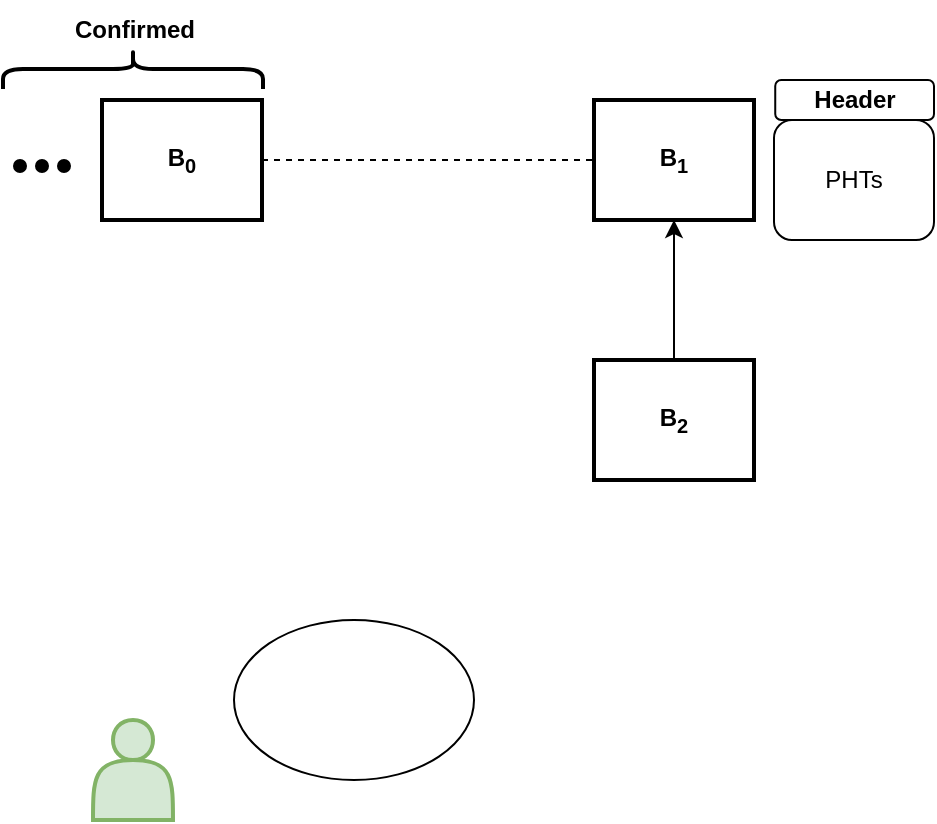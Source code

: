 <mxfile version="26.1.1">
  <diagram name="Page-1" id="ewwKVMGRooejmkT6I6RQ">
    <mxGraphModel dx="889" dy="534" grid="1" gridSize="10" guides="1" tooltips="1" connect="1" arrows="1" fold="1" page="1" pageScale="1" pageWidth="827" pageHeight="1169" math="0" shadow="0">
      <root>
        <mxCell id="0" />
        <mxCell id="1" parent="0" />
        <mxCell id="TI8yZaUI9P1Kt7yOKUgH-2" value="&lt;b&gt;B&lt;sub&gt;1&lt;/sub&gt;&lt;/b&gt;" style="rounded=0;whiteSpace=wrap;html=1;strokeWidth=2;" parent="1" vertex="1">
          <mxGeometry x="340" y="70" width="80" height="60" as="geometry" />
        </mxCell>
        <mxCell id="TI8yZaUI9P1Kt7yOKUgH-3" value="&lt;b&gt;B&lt;sub&gt;2&lt;/sub&gt;&lt;/b&gt;" style="rounded=0;whiteSpace=wrap;html=1;strokeWidth=2;" parent="1" vertex="1">
          <mxGeometry x="340" y="200" width="80" height="60" as="geometry" />
        </mxCell>
        <mxCell id="TI8yZaUI9P1Kt7yOKUgH-5" value="&lt;b&gt;B&lt;sub&gt;0&lt;/sub&gt;&lt;/b&gt;" style="rounded=0;whiteSpace=wrap;html=1;strokeWidth=2;" parent="1" vertex="1">
          <mxGeometry x="94" y="70" width="80" height="60" as="geometry" />
        </mxCell>
        <mxCell id="TI8yZaUI9P1Kt7yOKUgH-6" value="" style="endArrow=none;dashed=1;html=1;rounded=0;exitX=1;exitY=0.5;exitDx=0;exitDy=0;entryX=0;entryY=0.5;entryDx=0;entryDy=0;" parent="1" source="TI8yZaUI9P1Kt7yOKUgH-5" target="TI8yZaUI9P1Kt7yOKUgH-2" edge="1">
          <mxGeometry width="50" height="50" relative="1" as="geometry">
            <mxPoint x="304" y="110" as="sourcePoint" />
            <mxPoint x="214" y="100" as="targetPoint" />
          </mxGeometry>
        </mxCell>
        <mxCell id="TI8yZaUI9P1Kt7yOKUgH-8" value="" style="group" parent="1" vertex="1" connectable="0">
          <mxGeometry x="51" y="100" width="26" height="6" as="geometry" />
        </mxCell>
        <mxCell id="TI8yZaUI9P1Kt7yOKUgH-9" value="" style="ellipse;shape=doubleEllipse;whiteSpace=wrap;html=1;aspect=fixed;fillColor=#000000;" parent="TI8yZaUI9P1Kt7yOKUgH-8" vertex="1">
          <mxGeometry x="-1" width="6" height="6" as="geometry" />
        </mxCell>
        <mxCell id="TI8yZaUI9P1Kt7yOKUgH-10" value="" style="ellipse;shape=doubleEllipse;whiteSpace=wrap;html=1;aspect=fixed;fillColor=#000000;" parent="TI8yZaUI9P1Kt7yOKUgH-8" vertex="1">
          <mxGeometry x="10" width="6" height="6" as="geometry" />
        </mxCell>
        <mxCell id="TI8yZaUI9P1Kt7yOKUgH-11" value="" style="ellipse;shape=doubleEllipse;whiteSpace=wrap;html=1;aspect=fixed;fillColor=#000000;" parent="TI8yZaUI9P1Kt7yOKUgH-8" vertex="1">
          <mxGeometry x="21" width="6" height="6" as="geometry" />
        </mxCell>
        <mxCell id="TI8yZaUI9P1Kt7yOKUgH-13" value="" style="endArrow=classic;html=1;rounded=0;entryX=0.5;entryY=1;entryDx=0;entryDy=0;" parent="1" source="TI8yZaUI9P1Kt7yOKUgH-3" target="TI8yZaUI9P1Kt7yOKUgH-2" edge="1">
          <mxGeometry width="50" height="50" relative="1" as="geometry">
            <mxPoint x="390" y="310" as="sourcePoint" />
            <mxPoint x="440" y="260" as="targetPoint" />
          </mxGeometry>
        </mxCell>
        <mxCell id="TI8yZaUI9P1Kt7yOKUgH-14" value="" style="shape=curlyBracket;whiteSpace=wrap;html=1;rounded=1;labelPosition=left;verticalLabelPosition=middle;align=right;verticalAlign=middle;rotation=90;strokeWidth=2;" parent="1" vertex="1">
          <mxGeometry x="99.5" y="-10.5" width="20" height="130" as="geometry" />
        </mxCell>
        <mxCell id="TI8yZaUI9P1Kt7yOKUgH-15" value="&lt;b&gt;Confirmed&lt;/b&gt;" style="text;html=1;align=center;verticalAlign=middle;resizable=0;points=[];autosize=1;strokeColor=none;fillColor=none;" parent="1" vertex="1">
          <mxGeometry x="69.5" y="20" width="80" height="30" as="geometry" />
        </mxCell>
        <mxCell id="TI8yZaUI9P1Kt7yOKUgH-24" value="" style="group" parent="1" vertex="1" connectable="0">
          <mxGeometry x="430" y="60" width="80" height="80" as="geometry" />
        </mxCell>
        <mxCell id="TI8yZaUI9P1Kt7yOKUgH-25" value="Header" style="rounded=1;whiteSpace=wrap;html=1;fontStyle=1" parent="TI8yZaUI9P1Kt7yOKUgH-24" vertex="1">
          <mxGeometry x="0.62" width="79.38" height="20" as="geometry" />
        </mxCell>
        <mxCell id="TI8yZaUI9P1Kt7yOKUgH-26" value="" style="group" parent="TI8yZaUI9P1Kt7yOKUgH-24" vertex="1" connectable="0">
          <mxGeometry y="20" width="80" height="60" as="geometry" />
        </mxCell>
        <mxCell id="TI8yZaUI9P1Kt7yOKUgH-27" value="PHTs" style="rounded=1;whiteSpace=wrap;html=1;" parent="TI8yZaUI9P1Kt7yOKUgH-26" vertex="1">
          <mxGeometry width="80" height="60" as="geometry" />
        </mxCell>
        <mxCell id="sIXrt2fdKtof5QL76QWl-1" value="" style="ellipse;whiteSpace=wrap;html=1;" vertex="1" parent="1">
          <mxGeometry x="160" y="330" width="120" height="80" as="geometry" />
        </mxCell>
        <mxCell id="sIXrt2fdKtof5QL76QWl-2" value="" style="shape=actor;whiteSpace=wrap;html=1;strokeWidth=2;fillColor=#d5e8d4;strokeColor=#82b366;" vertex="1" parent="1">
          <mxGeometry x="89.5" y="380" width="40" height="50" as="geometry" />
        </mxCell>
      </root>
    </mxGraphModel>
  </diagram>
</mxfile>
